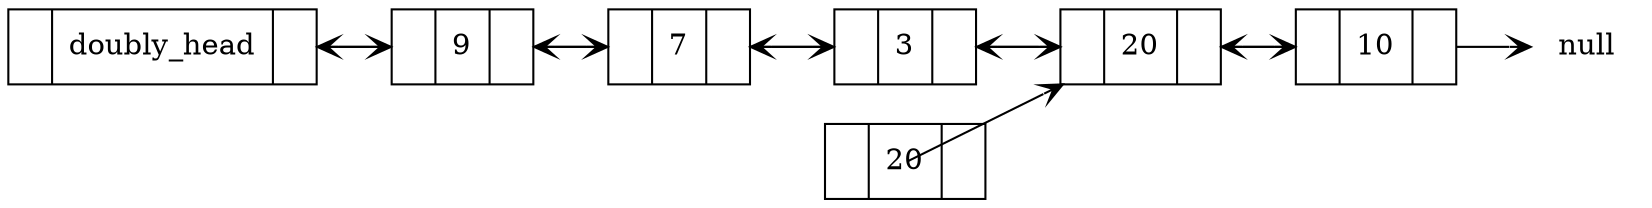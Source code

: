 digraph single_linked_list {
        rankdir=LR;
        node [shape=record];
        head [label="{ <prev> | doubly_head | <next>  }"]
        a [label="{ <prev> | 3 | <next>  }"]
        b [label="{ <prev> | 7 | <next>  }"]
        c [label="{ <prev> | 9 | <next>  }"]
        d [label="{ <prev> | 20 | <next>  }"]
        e [label="{ <prev> | 10 | <next>  }"]
        temp_node [label="{ <prev> | 20 | <next>  }"]
        null [shape=none, label="null"];
        head:next -> c [arrowhead=vee, tailclip=false];
        c:next -> b[arrowhead=vee, tailclip=false];
        c:prev -> head[arrowhead=vee, tailclip=false];
        b:next -> a[arrowhead=vee, tailclip=false];
        b:prev -> c[arrowhead=vee, tailclip=false];
        a:next -> d[arrowhead=vee, tailclip=false];
        a:prev -> b[arrowhead=vee, tailclip=false];
        d:prev -> a[arrowhead=vee, tailclip=false];
        d:next-> e[arrowhead=vee, tailclip=false];
        e:prev -> d[arrowhead=vee, tailclip=false];
        e:next -> null[arrowhead=vee, tailclip=false];
        temp_node -> d[arrowhead=vee, tailclip=false];
}


